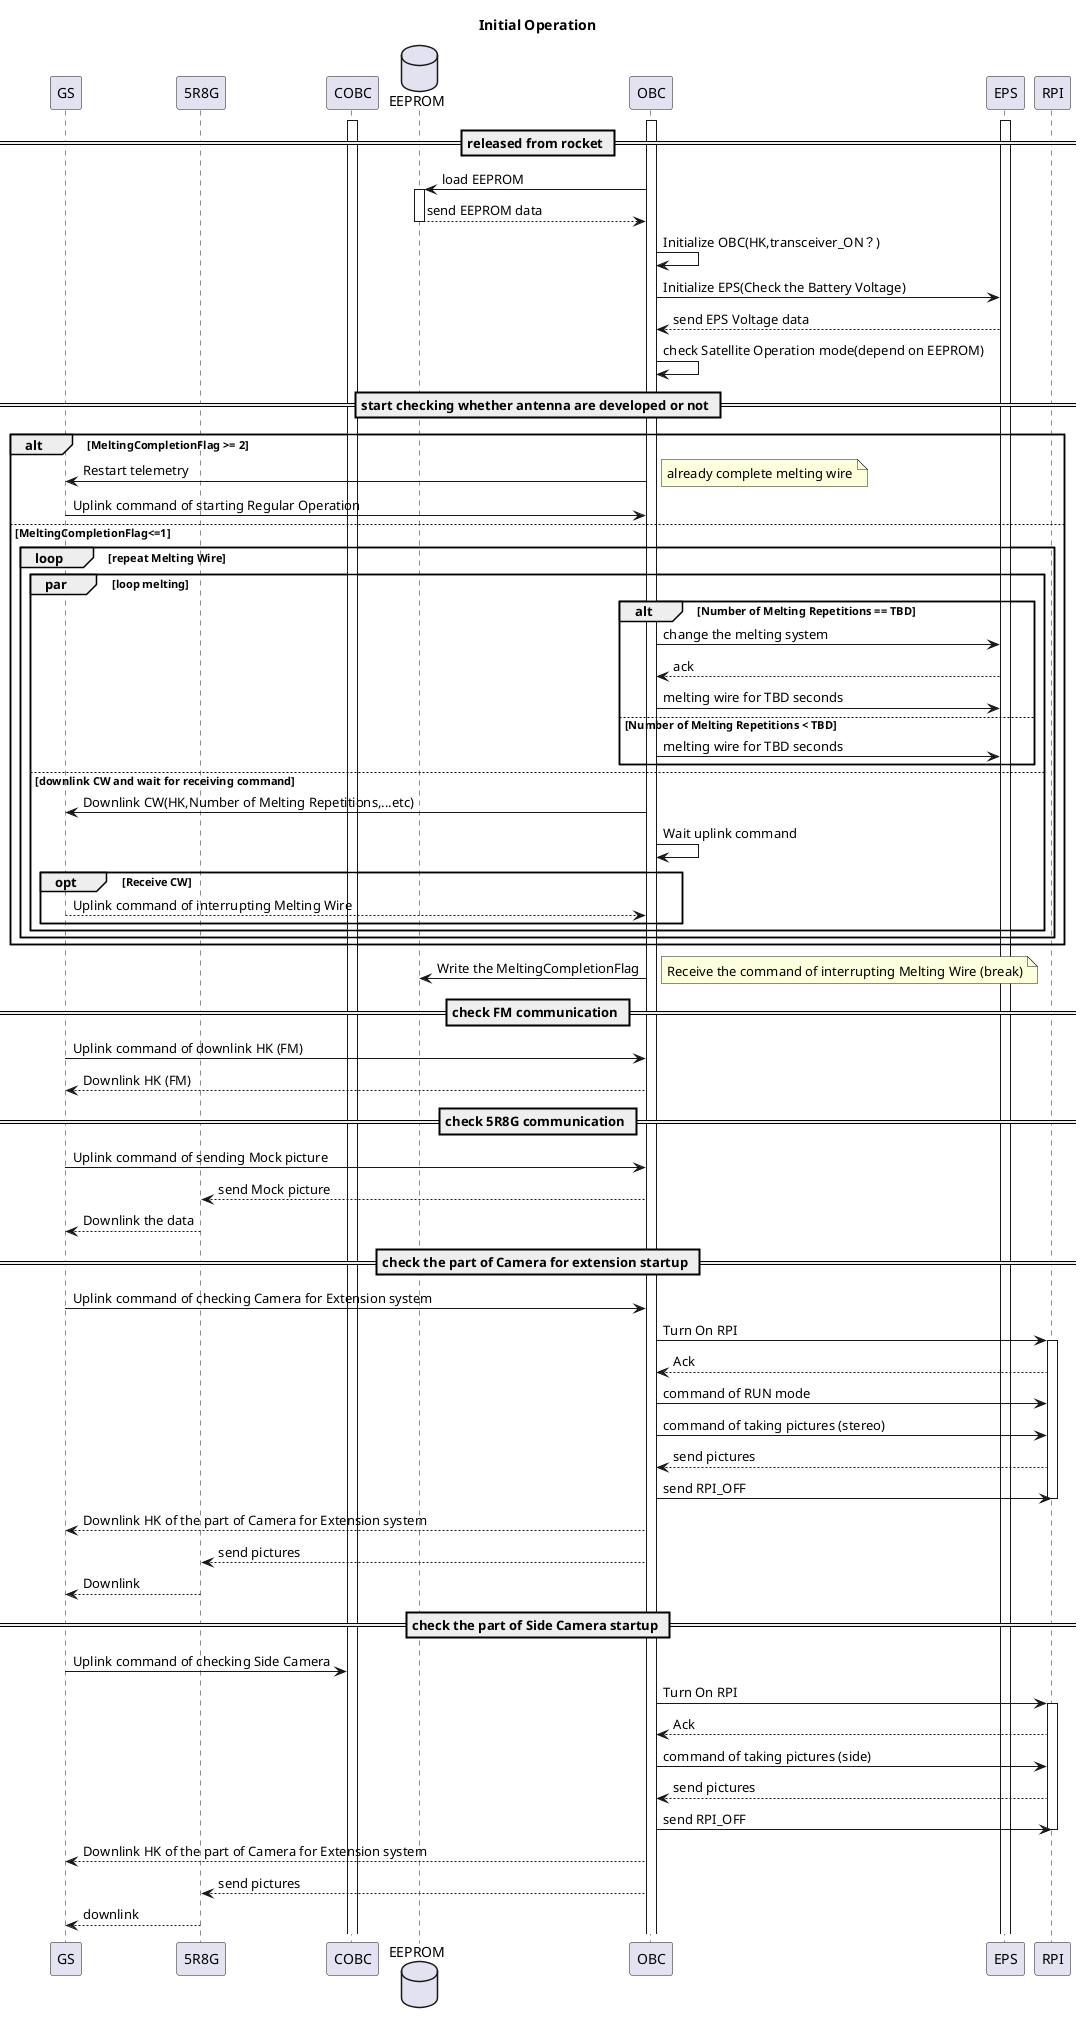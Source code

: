 @startuml
title Initial Operation
participant GS
participant 5R8G
participant COBC
database EEPROM
participant OBC
participant EPS
participant RPI

== released from rocket ==
activate OBC
activate COBC
activate EPS

OBC -> EEPROM: load EEPROM
activate EEPROM
EEPROM --> OBC: send EEPROM data
deactivate EEPROM
OBC -> OBC: Initialize OBC(HK,transceiver_ON？)
OBC -> EPS: Initialize EPS(Check the Battery Voltage)
EPS --> OBC: send EPS Voltage data 
OBC ->OBC: check Satellite Operation mode(depend on EEPROM)

== start checking whether antenna are developed or not ==

alt MeltingCompletionFlag >= 2
    OBC -> GS: Restart telemetry
    note right: already complete melting wire
    GS -> OBC: Uplink command of starting Regular Operation

else MeltingCompletionFlag<=1
    loop repeat Melting Wire
        par loop melting
            alt Number of Melting Repetitions == TBD
                OBC -> EPS: change the melting system 
                EPS --> OBC: ack 
                OBC -> EPS: melting wire for TBD seconds
            else Number of Melting Repetitions < TBD
                OBC -> EPS: melting wire for TBD seconds
            end
        else downlink CW and wait for receiving command
            OBC -> GS: Downlink CW(HK,Number of Melting Repetitions,...etc)
            OBC -> OBC: Wait uplink command
            opt Receive CW
                GS --> OBC: Uplink command of interrupting Melting Wire
            end
        end
    end
end

OBC -> EEPROM: Write the MeltingCompletionFlag 
note right: Receive the command of interrupting Melting Wire (break)

== check FM communication ==

GS -> OBC: Uplink command of downlink HK (FM)
OBC --> GS: Downlink HK (FM)
== check 5R8G communication ==

GS -> OBC: Uplink command of sending Mock picture
OBC --> 5R8G: send Mock picture
5R8G --> GS: Downlink the data

== check the part of Camera for extension startup ==

GS -> OBC: Uplink command of checking Camera for Extension system
OBC -> RPI: Turn On RPI
activate RPI
RPI --> OBC: Ack 
OBC -> RPI: command of RUN mode 
OBC -> RPI: command of taking pictures (stereo)
RPI --> OBC: send pictures 
OBC -> RPI: send RPI_OFF 
deactivate RPI

OBC --> GS: Downlink HK of the part of Camera for Extension system 
OBC --> 5R8G: send pictures
5R8G --> GS: Downlink 

== check the part of Side Camera startup ==

GS -> COBC: Uplink command of checking Side Camera
OBC -> RPI: Turn On RPI 
activate RPI
RPI --> OBC: Ack  
OBC -> RPI: command of taking pictures (side)
RPI --> OBC: send pictures 
OBC -> RPI: send RPI_OFF 
deactivate RPI

OBC --> GS: Downlink HK of the part of Camera for Extension system 
OBC --> 5R8G: send pictures
5R8G --> GS:downlink 

@enduml